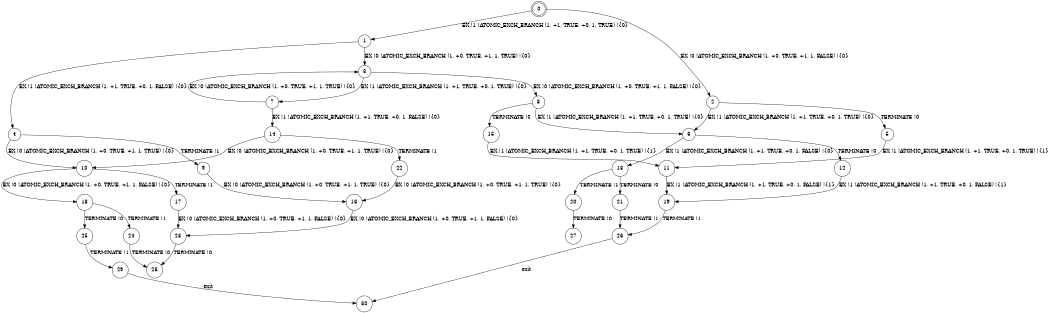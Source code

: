 digraph BCG {
size = "7, 10.5";
center = TRUE;
node [shape = circle];
0 [peripheries = 2];
0 -> 1 [label = "EX !1 !ATOMIC_EXCH_BRANCH (1, +1, TRUE, +0, 1, TRUE) !{0}"];
0 -> 2 [label = "EX !0 !ATOMIC_EXCH_BRANCH (1, +0, TRUE, +1, 1, FALSE) !{0}"];
1 -> 3 [label = "EX !0 !ATOMIC_EXCH_BRANCH (1, +0, TRUE, +1, 1, TRUE) !{0}"];
1 -> 4 [label = "EX !1 !ATOMIC_EXCH_BRANCH (1, +1, TRUE, +0, 1, FALSE) !{0}"];
2 -> 5 [label = "TERMINATE !0"];
2 -> 6 [label = "EX !1 !ATOMIC_EXCH_BRANCH (1, +1, TRUE, +0, 1, TRUE) !{0}"];
3 -> 7 [label = "EX !1 !ATOMIC_EXCH_BRANCH (1, +1, TRUE, +0, 1, TRUE) !{0}"];
3 -> 8 [label = "EX !0 !ATOMIC_EXCH_BRANCH (1, +0, TRUE, +1, 1, FALSE) !{0}"];
4 -> 9 [label = "TERMINATE !1"];
4 -> 10 [label = "EX !0 !ATOMIC_EXCH_BRANCH (1, +0, TRUE, +1, 1, TRUE) !{0}"];
5 -> 11 [label = "EX !1 !ATOMIC_EXCH_BRANCH (1, +1, TRUE, +0, 1, TRUE) !{1}"];
6 -> 12 [label = "TERMINATE !0"];
6 -> 13 [label = "EX !1 !ATOMIC_EXCH_BRANCH (1, +1, TRUE, +0, 1, FALSE) !{0}"];
7 -> 14 [label = "EX !1 !ATOMIC_EXCH_BRANCH (1, +1, TRUE, +0, 1, FALSE) !{0}"];
7 -> 3 [label = "EX !0 !ATOMIC_EXCH_BRANCH (1, +0, TRUE, +1, 1, TRUE) !{0}"];
8 -> 15 [label = "TERMINATE !0"];
8 -> 6 [label = "EX !1 !ATOMIC_EXCH_BRANCH (1, +1, TRUE, +0, 1, TRUE) !{0}"];
9 -> 16 [label = "EX !0 !ATOMIC_EXCH_BRANCH (1, +0, TRUE, +1, 1, TRUE) !{0}"];
10 -> 17 [label = "TERMINATE !1"];
10 -> 18 [label = "EX !0 !ATOMIC_EXCH_BRANCH (1, +0, TRUE, +1, 1, FALSE) !{0}"];
11 -> 19 [label = "EX !1 !ATOMIC_EXCH_BRANCH (1, +1, TRUE, +0, 1, FALSE) !{1}"];
12 -> 19 [label = "EX !1 !ATOMIC_EXCH_BRANCH (1, +1, TRUE, +0, 1, FALSE) !{1}"];
13 -> 20 [label = "TERMINATE !1"];
13 -> 21 [label = "TERMINATE !0"];
14 -> 22 [label = "TERMINATE !1"];
14 -> 10 [label = "EX !0 !ATOMIC_EXCH_BRANCH (1, +0, TRUE, +1, 1, TRUE) !{0}"];
15 -> 11 [label = "EX !1 !ATOMIC_EXCH_BRANCH (1, +1, TRUE, +0, 1, TRUE) !{1}"];
16 -> 23 [label = "EX !0 !ATOMIC_EXCH_BRANCH (1, +0, TRUE, +1, 1, FALSE) !{0}"];
17 -> 23 [label = "EX !0 !ATOMIC_EXCH_BRANCH (1, +0, TRUE, +1, 1, FALSE) !{0}"];
18 -> 24 [label = "TERMINATE !1"];
18 -> 25 [label = "TERMINATE !0"];
19 -> 26 [label = "TERMINATE !1"];
20 -> 27 [label = "TERMINATE !0"];
21 -> 26 [label = "TERMINATE !1"];
22 -> 16 [label = "EX !0 !ATOMIC_EXCH_BRANCH (1, +0, TRUE, +1, 1, TRUE) !{0}"];
23 -> 28 [label = "TERMINATE !0"];
24 -> 28 [label = "TERMINATE !0"];
25 -> 29 [label = "TERMINATE !1"];
26 -> 30 [label = "exit"];
29 -> 30 [label = "exit"];
}
